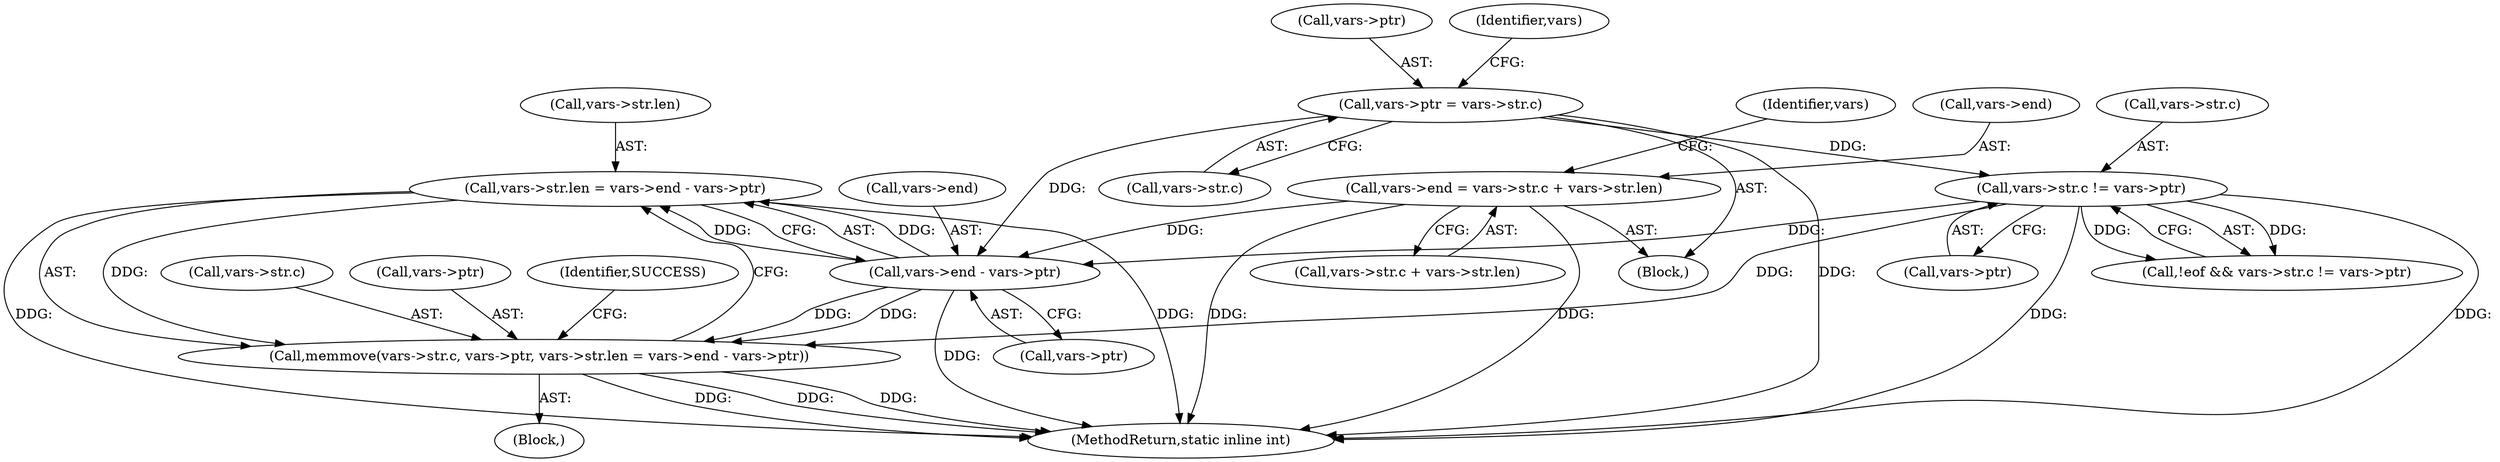 digraph "0_php-src_0f8cf3b8497dc45c010c44ed9e96518e11e19fc3_0@integer" {
"1000168" [label="(Call,vars->str.len = vars->end - vars->ptr)"];
"1000174" [label="(Call,vars->end - vars->ptr)"];
"1000119" [label="(Call,vars->end = vars->str.c + vars->str.len)"];
"1000149" [label="(Call,vars->str.c != vars->ptr)"];
"1000110" [label="(Call,vars->ptr = vars->str.c)"];
"1000159" [label="(Call,memmove(vars->str.c, vars->ptr, vars->str.len = vars->end - vars->ptr))"];
"1000160" [label="(Call,vars->str.c)"];
"1000119" [label="(Call,vars->end = vars->str.c + vars->str.len)"];
"1000104" [label="(Block,)"];
"1000150" [label="(Call,vars->str.c)"];
"1000158" [label="(Block,)"];
"1000146" [label="(Call,!eof && vars->str.c != vars->ptr)"];
"1000111" [label="(Call,vars->ptr)"];
"1000175" [label="(Call,vars->end)"];
"1000155" [label="(Call,vars->ptr)"];
"1000169" [label="(Call,vars->str.len)"];
"1000165" [label="(Call,vars->ptr)"];
"1000168" [label="(Call,vars->str.len = vars->end - vars->ptr)"];
"1000159" [label="(Call,memmove(vars->str.c, vars->ptr, vars->str.len = vars->end - vars->ptr))"];
"1000174" [label="(Call,vars->end - vars->ptr)"];
"1000149" [label="(Call,vars->str.c != vars->ptr)"];
"1000121" [label="(Identifier,vars)"];
"1000110" [label="(Call,vars->ptr = vars->str.c)"];
"1000178" [label="(Call,vars->ptr)"];
"1000182" [label="(Identifier,SUCCESS)"];
"1000114" [label="(Call,vars->str.c)"];
"1000183" [label="(MethodReturn,static inline int)"];
"1000139" [label="(Identifier,vars)"];
"1000120" [label="(Call,vars->end)"];
"1000123" [label="(Call,vars->str.c + vars->str.len)"];
"1000168" -> "1000159"  [label="AST: "];
"1000168" -> "1000174"  [label="CFG: "];
"1000169" -> "1000168"  [label="AST: "];
"1000174" -> "1000168"  [label="AST: "];
"1000159" -> "1000168"  [label="CFG: "];
"1000168" -> "1000183"  [label="DDG: "];
"1000168" -> "1000183"  [label="DDG: "];
"1000168" -> "1000159"  [label="DDG: "];
"1000174" -> "1000168"  [label="DDG: "];
"1000174" -> "1000168"  [label="DDG: "];
"1000174" -> "1000178"  [label="CFG: "];
"1000175" -> "1000174"  [label="AST: "];
"1000178" -> "1000174"  [label="AST: "];
"1000174" -> "1000183"  [label="DDG: "];
"1000174" -> "1000159"  [label="DDG: "];
"1000174" -> "1000159"  [label="DDG: "];
"1000119" -> "1000174"  [label="DDG: "];
"1000149" -> "1000174"  [label="DDG: "];
"1000110" -> "1000174"  [label="DDG: "];
"1000119" -> "1000104"  [label="AST: "];
"1000119" -> "1000123"  [label="CFG: "];
"1000120" -> "1000119"  [label="AST: "];
"1000123" -> "1000119"  [label="AST: "];
"1000139" -> "1000119"  [label="CFG: "];
"1000119" -> "1000183"  [label="DDG: "];
"1000119" -> "1000183"  [label="DDG: "];
"1000149" -> "1000146"  [label="AST: "];
"1000149" -> "1000155"  [label="CFG: "];
"1000150" -> "1000149"  [label="AST: "];
"1000155" -> "1000149"  [label="AST: "];
"1000146" -> "1000149"  [label="CFG: "];
"1000149" -> "1000183"  [label="DDG: "];
"1000149" -> "1000183"  [label="DDG: "];
"1000149" -> "1000146"  [label="DDG: "];
"1000149" -> "1000146"  [label="DDG: "];
"1000110" -> "1000149"  [label="DDG: "];
"1000149" -> "1000159"  [label="DDG: "];
"1000110" -> "1000104"  [label="AST: "];
"1000110" -> "1000114"  [label="CFG: "];
"1000111" -> "1000110"  [label="AST: "];
"1000114" -> "1000110"  [label="AST: "];
"1000121" -> "1000110"  [label="CFG: "];
"1000110" -> "1000183"  [label="DDG: "];
"1000159" -> "1000158"  [label="AST: "];
"1000160" -> "1000159"  [label="AST: "];
"1000165" -> "1000159"  [label="AST: "];
"1000182" -> "1000159"  [label="CFG: "];
"1000159" -> "1000183"  [label="DDG: "];
"1000159" -> "1000183"  [label="DDG: "];
"1000159" -> "1000183"  [label="DDG: "];
}
